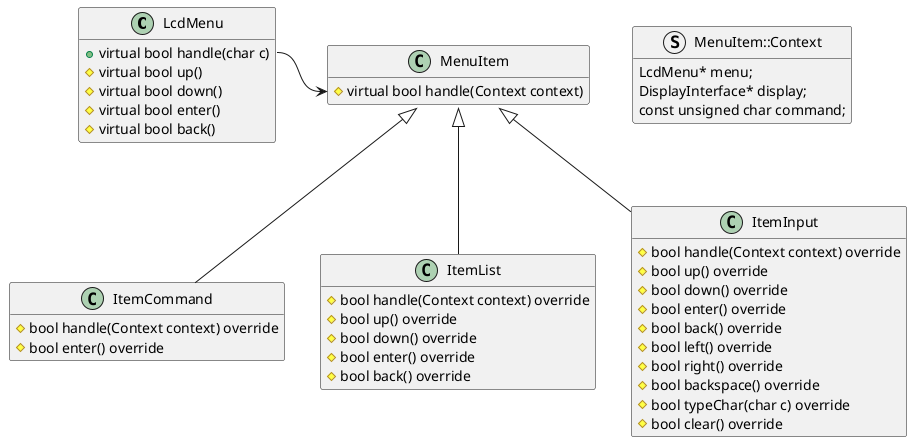 @startuml
' https://www.plantuml.com/plantuml/uml/

hide empty members

class LcdMenu {
    +virtual bool handle(char c)
    #virtual bool up()
    #virtual bool down()
    #virtual bool enter()
    #virtual bool back()
}

struct MenuItem::Context {
    LcdMenu* menu;
    DisplayInterface* display;
    const unsigned char command;
}

class MenuItem {
    #virtual bool handle(Context context)
}

class ItemCommand {
    #bool handle(Context context) override
    #bool enter() override
}

class ItemList {
    #bool handle(Context context) override
    #bool up() override
    #bool down() override
    #bool enter() override
    #bool back() override
}

class ItemInput {
    #bool handle(Context context) override
    #bool up() override
    #bool down() override
    #bool enter() override
    #bool back() override
    #bool left() override
    #bool right() override
    #bool backspace() override
    #bool typeChar(char c) override
    #bool clear() override
}

LcdMenu::handle -r-> MenuItem::handle
ItemCommand -u-|> MenuItem
ItemList -u-|> MenuItem
ItemInput -u-|> MenuItem
@enduml